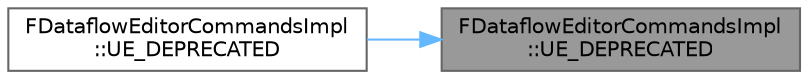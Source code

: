 digraph "FDataflowEditorCommandsImpl::UE_DEPRECATED"
{
 // INTERACTIVE_SVG=YES
 // LATEX_PDF_SIZE
  bgcolor="transparent";
  edge [fontname=Helvetica,fontsize=10,labelfontname=Helvetica,labelfontsize=10];
  node [fontname=Helvetica,fontsize=10,shape=box,height=0.2,width=0.4];
  rankdir="RL";
  Node1 [id="Node000001",label="FDataflowEditorCommandsImpl\l::UE_DEPRECATED",height=0.2,width=0.4,color="gray40", fillcolor="grey60", style="filled", fontcolor="black",tooltip=" "];
  Node1 -> Node2 [id="edge1_Node000001_Node000002",dir="back",color="steelblue1",style="solid",tooltip=" "];
  Node2 [id="Node000002",label="FDataflowEditorCommandsImpl\l::UE_DEPRECATED",height=0.2,width=0.4,color="grey40", fillcolor="white", style="filled",URL="$dd/d7c/classFDataflowEditorCommandsImpl.html#ae3ff7a1cbd1dce3cb28a7c0ec1871632",tooltip=" "];
}
